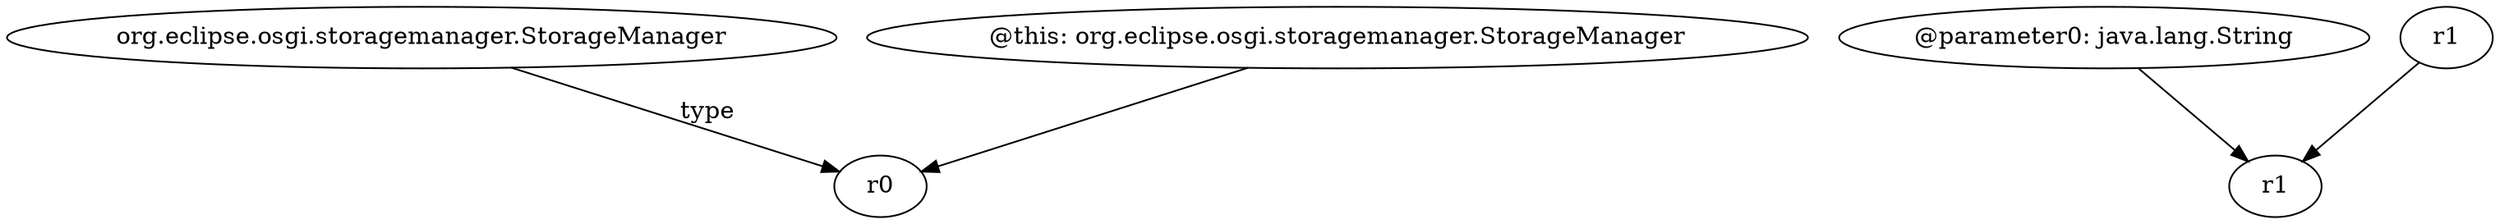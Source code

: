 digraph g {
0[label="org.eclipse.osgi.storagemanager.StorageManager"]
1[label="r0"]
0->1[label="type"]
2[label="@parameter0: java.lang.String"]
3[label="r1"]
2->3[label=""]
4[label="@this: org.eclipse.osgi.storagemanager.StorageManager"]
4->1[label=""]
5[label="r1"]
5->3[label=""]
}
